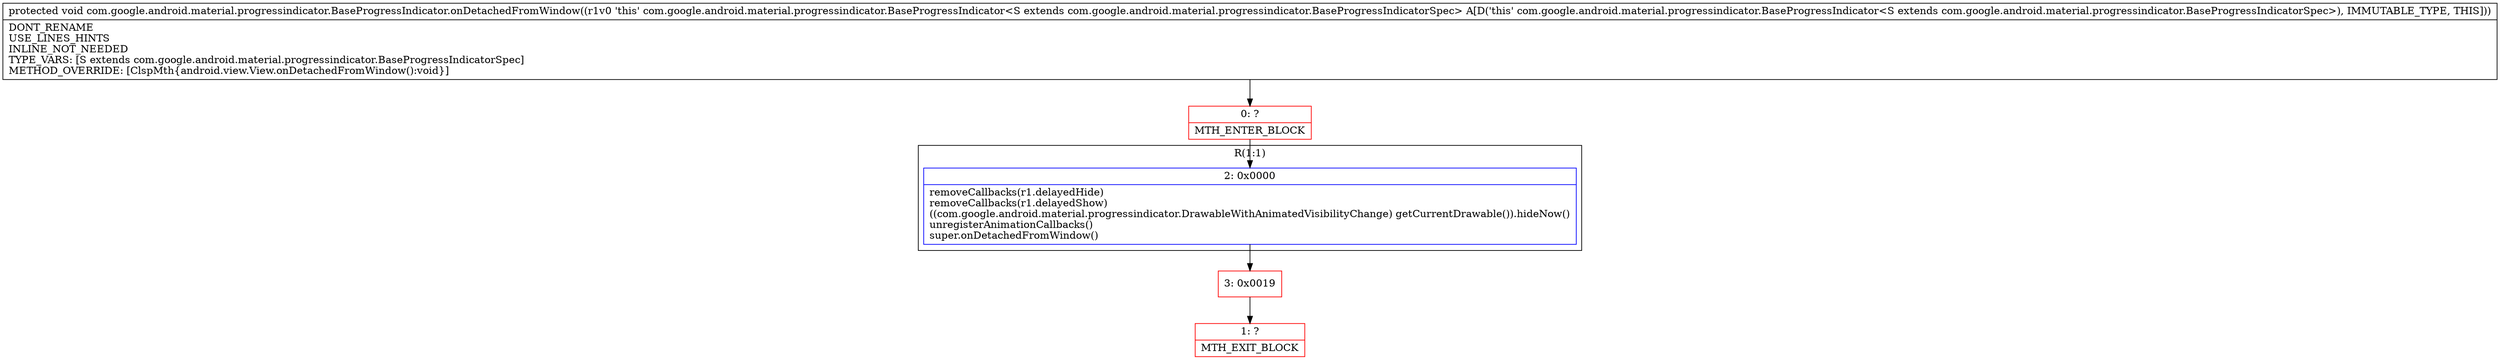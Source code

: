 digraph "CFG forcom.google.android.material.progressindicator.BaseProgressIndicator.onDetachedFromWindow()V" {
subgraph cluster_Region_35414011 {
label = "R(1:1)";
node [shape=record,color=blue];
Node_2 [shape=record,label="{2\:\ 0x0000|removeCallbacks(r1.delayedHide)\lremoveCallbacks(r1.delayedShow)\l((com.google.android.material.progressindicator.DrawableWithAnimatedVisibilityChange) getCurrentDrawable()).hideNow()\lunregisterAnimationCallbacks()\lsuper.onDetachedFromWindow()\l}"];
}
Node_0 [shape=record,color=red,label="{0\:\ ?|MTH_ENTER_BLOCK\l}"];
Node_3 [shape=record,color=red,label="{3\:\ 0x0019}"];
Node_1 [shape=record,color=red,label="{1\:\ ?|MTH_EXIT_BLOCK\l}"];
MethodNode[shape=record,label="{protected void com.google.android.material.progressindicator.BaseProgressIndicator.onDetachedFromWindow((r1v0 'this' com.google.android.material.progressindicator.BaseProgressIndicator\<S extends com.google.android.material.progressindicator.BaseProgressIndicatorSpec\> A[D('this' com.google.android.material.progressindicator.BaseProgressIndicator\<S extends com.google.android.material.progressindicator.BaseProgressIndicatorSpec\>), IMMUTABLE_TYPE, THIS]))  | DONT_RENAME\lUSE_LINES_HINTS\lINLINE_NOT_NEEDED\lTYPE_VARS: [S extends com.google.android.material.progressindicator.BaseProgressIndicatorSpec]\lMETHOD_OVERRIDE: [ClspMth\{android.view.View.onDetachedFromWindow():void\}]\l}"];
MethodNode -> Node_0;Node_2 -> Node_3;
Node_0 -> Node_2;
Node_3 -> Node_1;
}

